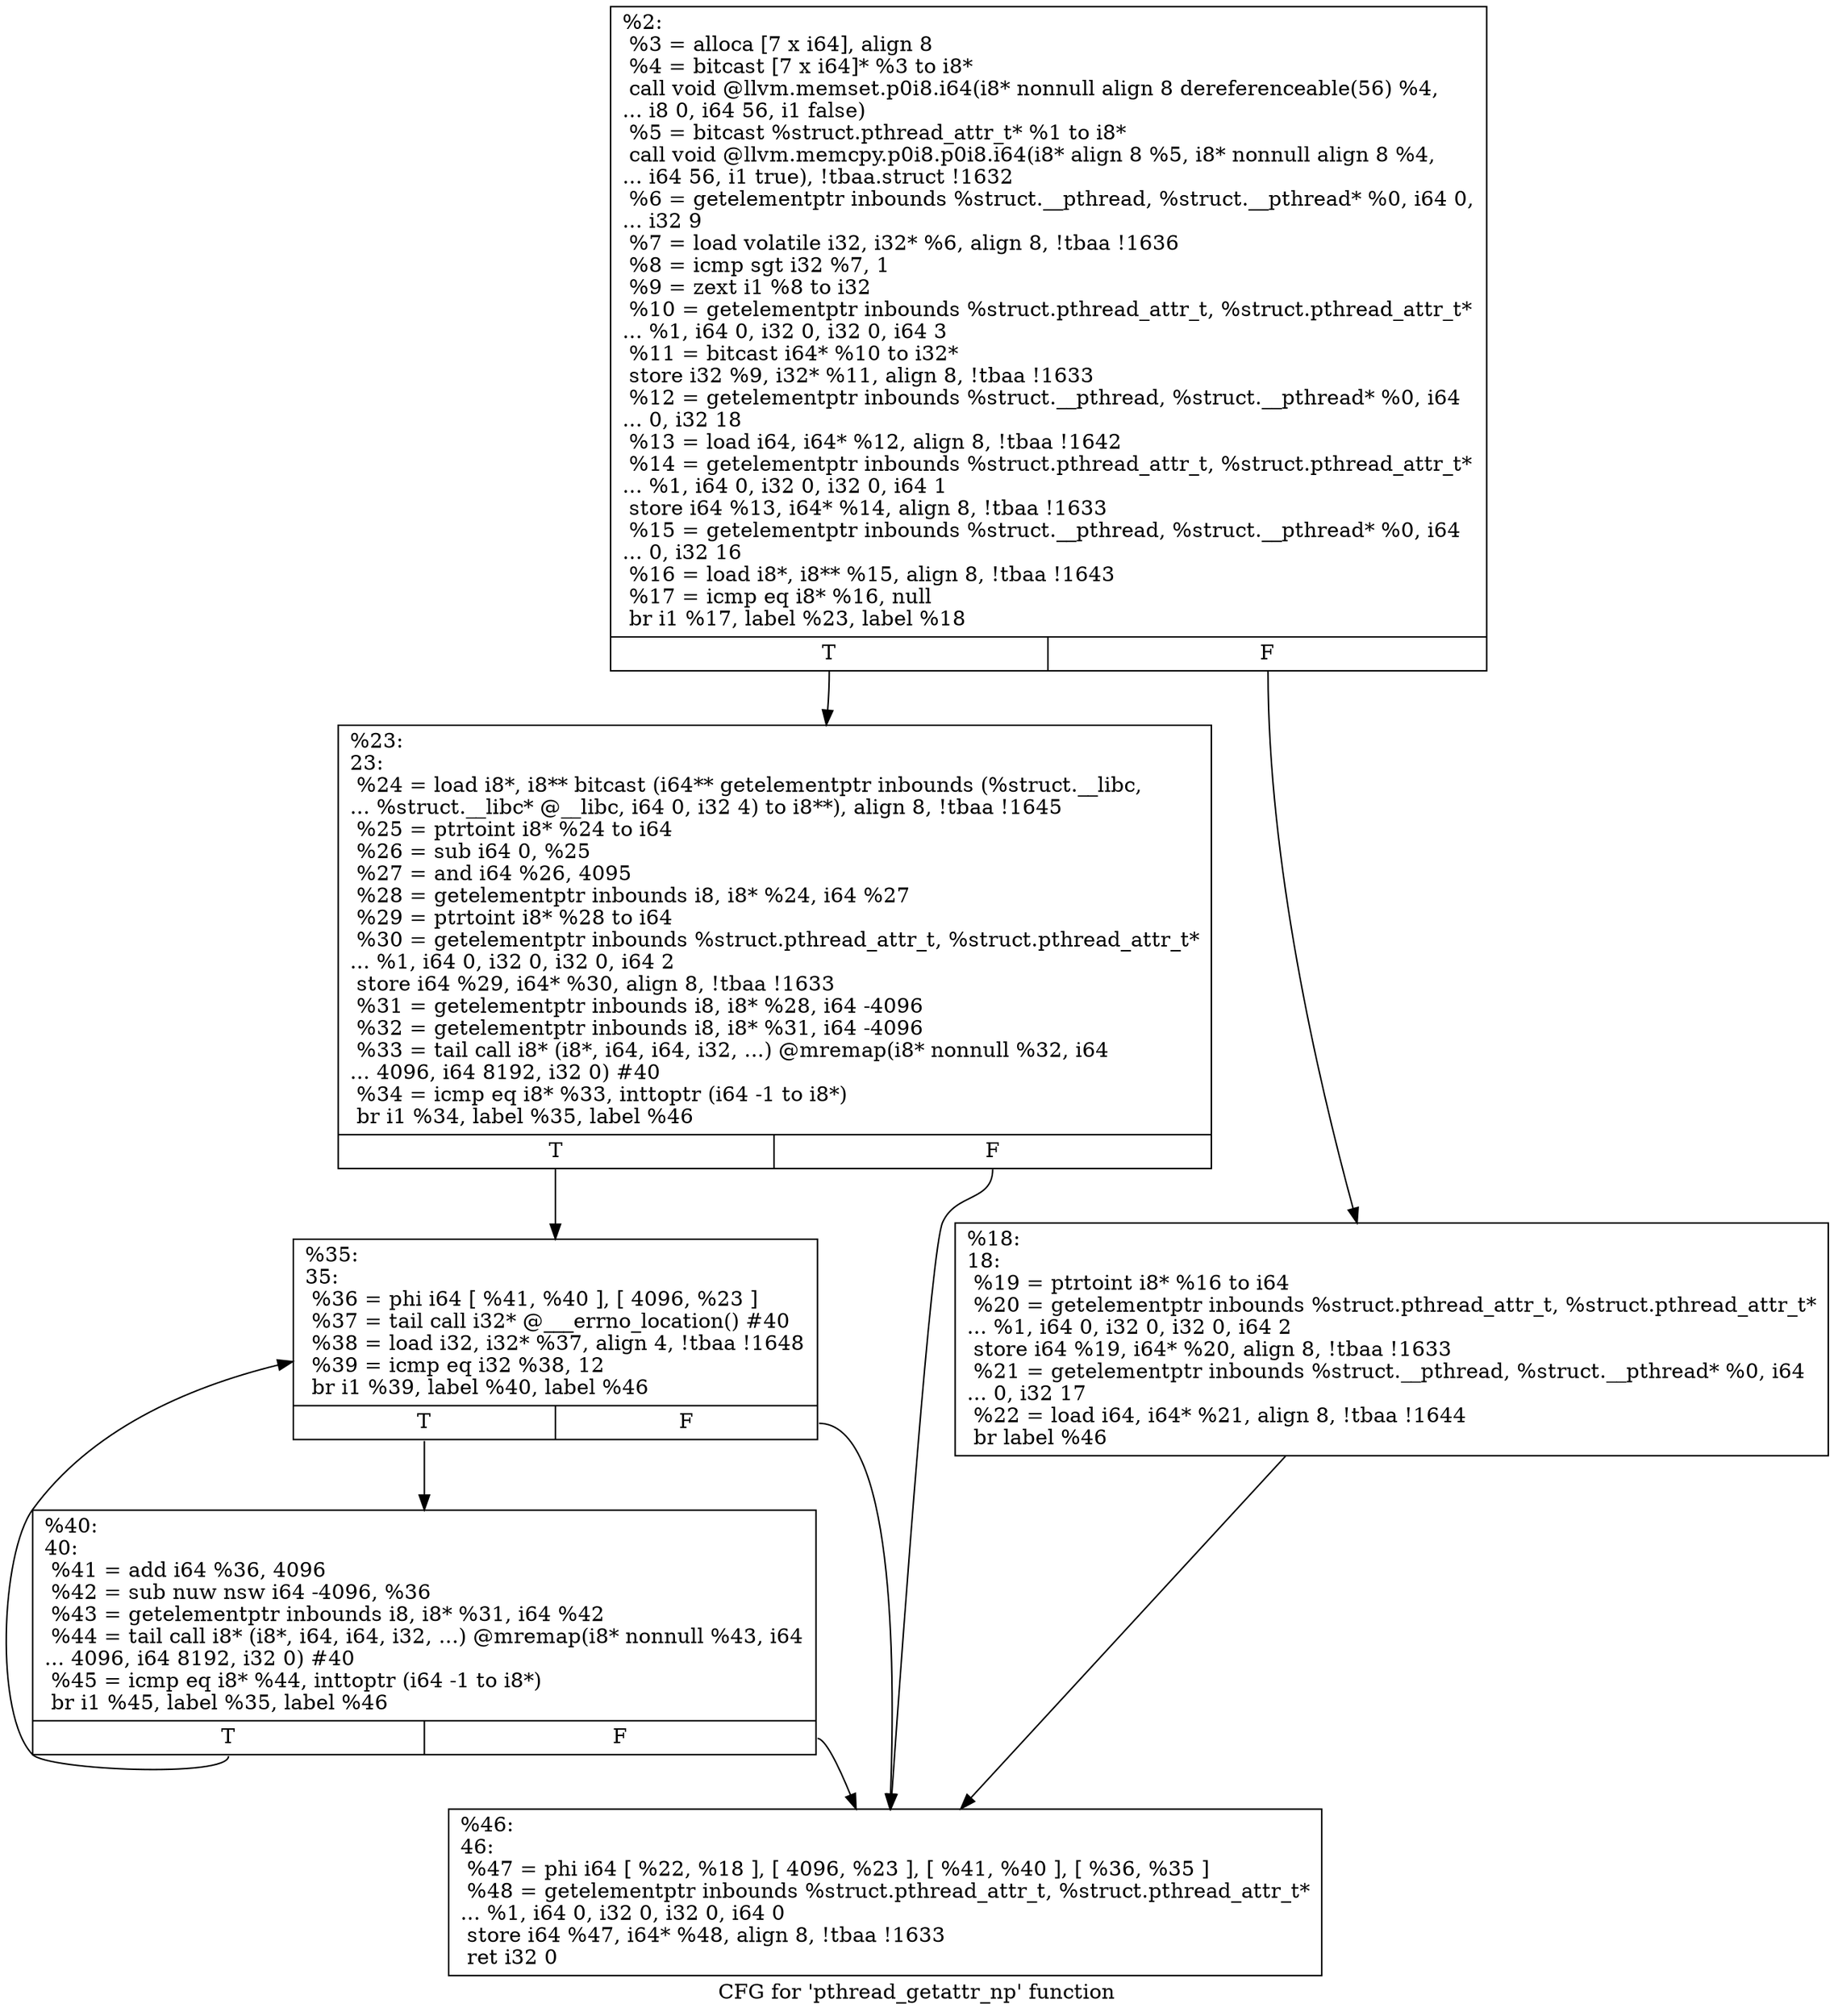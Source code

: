 digraph "CFG for 'pthread_getattr_np' function" {
	label="CFG for 'pthread_getattr_np' function";

	Node0x1651ce0 [shape=record,label="{%2:\l  %3 = alloca [7 x i64], align 8\l  %4 = bitcast [7 x i64]* %3 to i8*\l  call void @llvm.memset.p0i8.i64(i8* nonnull align 8 dereferenceable(56) %4,\l... i8 0, i64 56, i1 false)\l  %5 = bitcast %struct.pthread_attr_t* %1 to i8*\l  call void @llvm.memcpy.p0i8.p0i8.i64(i8* align 8 %5, i8* nonnull align 8 %4,\l... i64 56, i1 true), !tbaa.struct !1632\l  %6 = getelementptr inbounds %struct.__pthread, %struct.__pthread* %0, i64 0,\l... i32 9\l  %7 = load volatile i32, i32* %6, align 8, !tbaa !1636\l  %8 = icmp sgt i32 %7, 1\l  %9 = zext i1 %8 to i32\l  %10 = getelementptr inbounds %struct.pthread_attr_t, %struct.pthread_attr_t*\l... %1, i64 0, i32 0, i32 0, i64 3\l  %11 = bitcast i64* %10 to i32*\l  store i32 %9, i32* %11, align 8, !tbaa !1633\l  %12 = getelementptr inbounds %struct.__pthread, %struct.__pthread* %0, i64\l... 0, i32 18\l  %13 = load i64, i64* %12, align 8, !tbaa !1642\l  %14 = getelementptr inbounds %struct.pthread_attr_t, %struct.pthread_attr_t*\l... %1, i64 0, i32 0, i32 0, i64 1\l  store i64 %13, i64* %14, align 8, !tbaa !1633\l  %15 = getelementptr inbounds %struct.__pthread, %struct.__pthread* %0, i64\l... 0, i32 16\l  %16 = load i8*, i8** %15, align 8, !tbaa !1643\l  %17 = icmp eq i8* %16, null\l  br i1 %17, label %23, label %18\l|{<s0>T|<s1>F}}"];
	Node0x1651ce0:s0 -> Node0x1651d80;
	Node0x1651ce0:s1 -> Node0x1651d30;
	Node0x1651d30 [shape=record,label="{%18:\l18:                                               \l  %19 = ptrtoint i8* %16 to i64\l  %20 = getelementptr inbounds %struct.pthread_attr_t, %struct.pthread_attr_t*\l... %1, i64 0, i32 0, i32 0, i64 2\l  store i64 %19, i64* %20, align 8, !tbaa !1633\l  %21 = getelementptr inbounds %struct.__pthread, %struct.__pthread* %0, i64\l... 0, i32 17\l  %22 = load i64, i64* %21, align 8, !tbaa !1644\l  br label %46\l}"];
	Node0x1651d30 -> Node0x1651e70;
	Node0x1651d80 [shape=record,label="{%23:\l23:                                               \l  %24 = load i8*, i8** bitcast (i64** getelementptr inbounds (%struct.__libc,\l... %struct.__libc* @__libc, i64 0, i32 4) to i8**), align 8, !tbaa !1645\l  %25 = ptrtoint i8* %24 to i64\l  %26 = sub i64 0, %25\l  %27 = and i64 %26, 4095\l  %28 = getelementptr inbounds i8, i8* %24, i64 %27\l  %29 = ptrtoint i8* %28 to i64\l  %30 = getelementptr inbounds %struct.pthread_attr_t, %struct.pthread_attr_t*\l... %1, i64 0, i32 0, i32 0, i64 2\l  store i64 %29, i64* %30, align 8, !tbaa !1633\l  %31 = getelementptr inbounds i8, i8* %28, i64 -4096\l  %32 = getelementptr inbounds i8, i8* %31, i64 -4096\l  %33 = tail call i8* (i8*, i64, i64, i32, ...) @mremap(i8* nonnull %32, i64\l... 4096, i64 8192, i32 0) #40\l  %34 = icmp eq i8* %33, inttoptr (i64 -1 to i8*)\l  br i1 %34, label %35, label %46\l|{<s0>T|<s1>F}}"];
	Node0x1651d80:s0 -> Node0x1651dd0;
	Node0x1651d80:s1 -> Node0x1651e70;
	Node0x1651dd0 [shape=record,label="{%35:\l35:                                               \l  %36 = phi i64 [ %41, %40 ], [ 4096, %23 ]\l  %37 = tail call i32* @___errno_location() #40\l  %38 = load i32, i32* %37, align 4, !tbaa !1648\l  %39 = icmp eq i32 %38, 12\l  br i1 %39, label %40, label %46\l|{<s0>T|<s1>F}}"];
	Node0x1651dd0:s0 -> Node0x1651e20;
	Node0x1651dd0:s1 -> Node0x1651e70;
	Node0x1651e20 [shape=record,label="{%40:\l40:                                               \l  %41 = add i64 %36, 4096\l  %42 = sub nuw nsw i64 -4096, %36\l  %43 = getelementptr inbounds i8, i8* %31, i64 %42\l  %44 = tail call i8* (i8*, i64, i64, i32, ...) @mremap(i8* nonnull %43, i64\l... 4096, i64 8192, i32 0) #40\l  %45 = icmp eq i8* %44, inttoptr (i64 -1 to i8*)\l  br i1 %45, label %35, label %46\l|{<s0>T|<s1>F}}"];
	Node0x1651e20:s0 -> Node0x1651dd0;
	Node0x1651e20:s1 -> Node0x1651e70;
	Node0x1651e70 [shape=record,label="{%46:\l46:                                               \l  %47 = phi i64 [ %22, %18 ], [ 4096, %23 ], [ %41, %40 ], [ %36, %35 ]\l  %48 = getelementptr inbounds %struct.pthread_attr_t, %struct.pthread_attr_t*\l... %1, i64 0, i32 0, i32 0, i64 0\l  store i64 %47, i64* %48, align 8, !tbaa !1633\l  ret i32 0\l}"];
}
